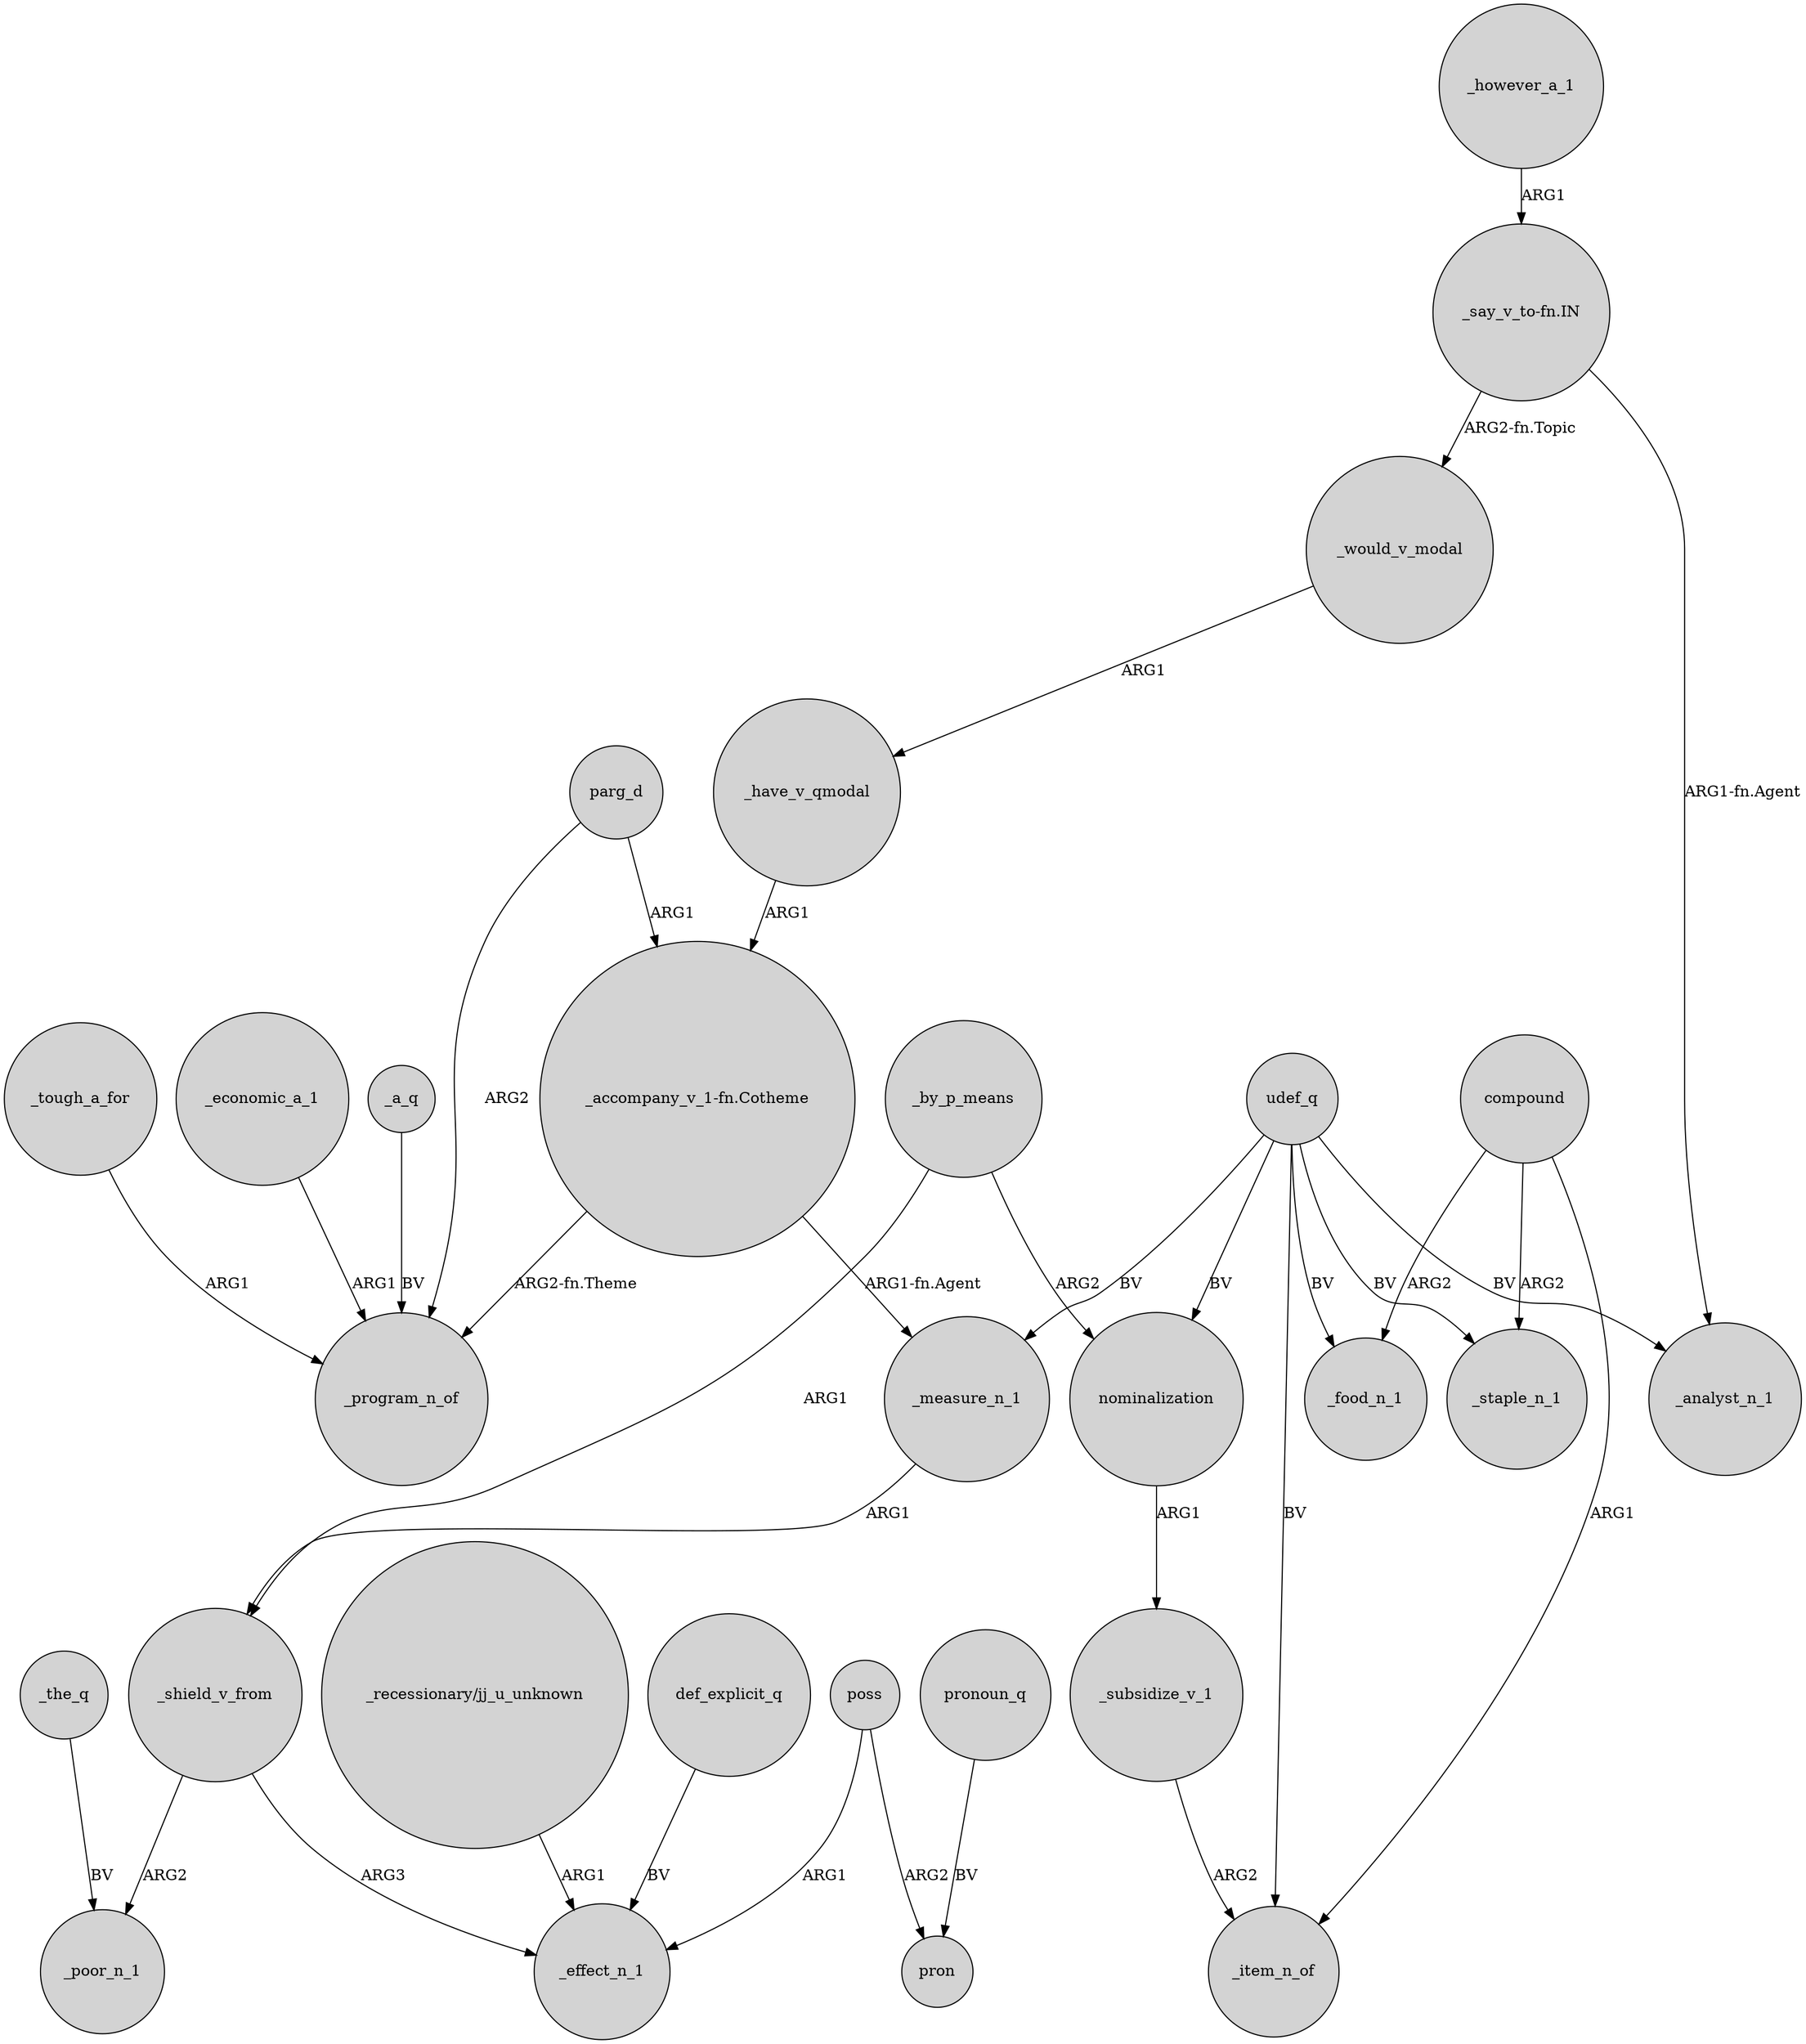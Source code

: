 digraph {
	node [shape=circle style=filled]
	"_say_v_to-fn.IN" -> _would_v_modal [label="ARG2-fn.Topic"]
	compound -> _food_n_1 [label=ARG2]
	_by_p_means -> nominalization [label=ARG2]
	parg_d -> "_accompany_v_1-fn.Cotheme" [label=ARG1]
	poss -> pron [label=ARG2]
	_tough_a_for -> _program_n_of [label=ARG1]
	_have_v_qmodal -> "_accompany_v_1-fn.Cotheme" [label=ARG1]
	parg_d -> _program_n_of [label=ARG2]
	_measure_n_1 -> _shield_v_from [label=ARG1]
	compound -> _staple_n_1 [label=ARG2]
	_economic_a_1 -> _program_n_of [label=ARG1]
	_however_a_1 -> "_say_v_to-fn.IN" [label=ARG1]
	_shield_v_from -> _poor_n_1 [label=ARG2]
	_the_q -> _poor_n_1 [label=BV]
	nominalization -> _subsidize_v_1 [label=ARG1]
	udef_q -> _food_n_1 [label=BV]
	"_recessionary/jj_u_unknown" -> _effect_n_1 [label=ARG1]
	pronoun_q -> pron [label=BV]
	compound -> _item_n_of [label=ARG1]
	udef_q -> _item_n_of [label=BV]
	def_explicit_q -> _effect_n_1 [label=BV]
	_subsidize_v_1 -> _item_n_of [label=ARG2]
	"_say_v_to-fn.IN" -> _analyst_n_1 [label="ARG1-fn.Agent"]
	_shield_v_from -> _effect_n_1 [label=ARG3]
	"_accompany_v_1-fn.Cotheme" -> _program_n_of [label="ARG2-fn.Theme"]
	poss -> _effect_n_1 [label=ARG1]
	_a_q -> _program_n_of [label=BV]
	udef_q -> _measure_n_1 [label=BV]
	udef_q -> nominalization [label=BV]
	"_accompany_v_1-fn.Cotheme" -> _measure_n_1 [label="ARG1-fn.Agent"]
	_by_p_means -> _shield_v_from [label=ARG1]
	udef_q -> _analyst_n_1 [label=BV]
	udef_q -> _staple_n_1 [label=BV]
	_would_v_modal -> _have_v_qmodal [label=ARG1]
}
